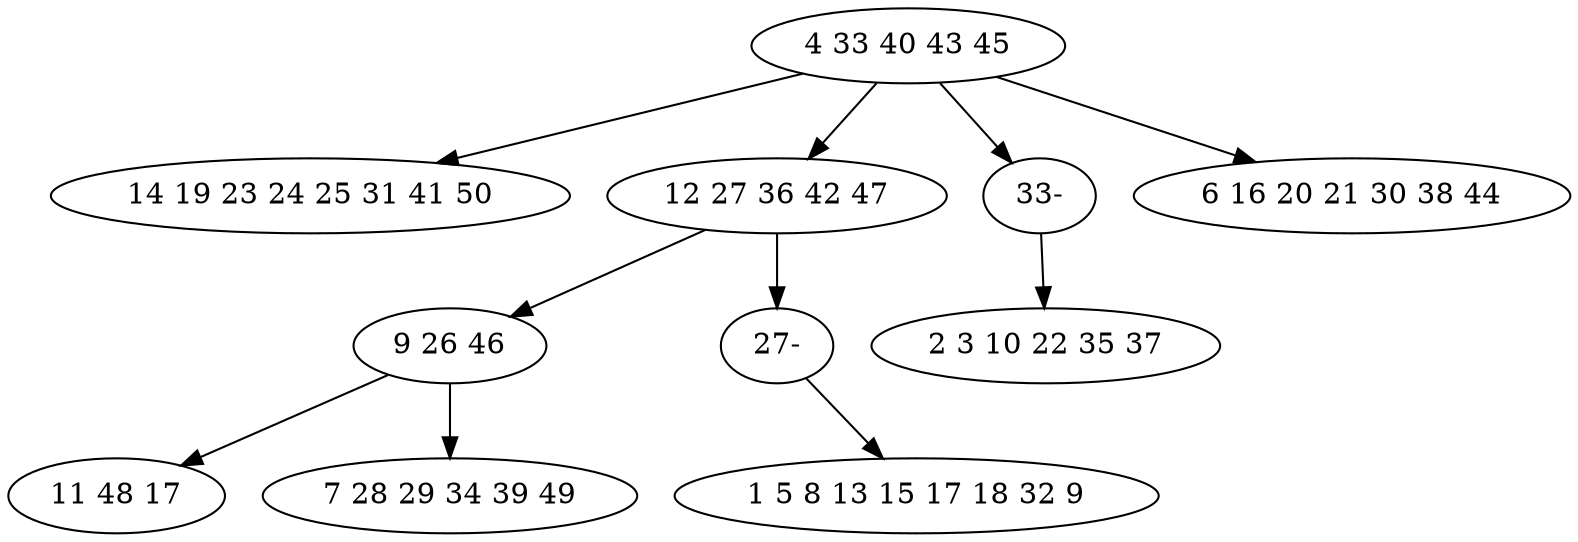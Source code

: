 digraph true_tree {
	"0" -> "1"
	"0" -> "2"
	"0" -> "9"
	"2" -> "4"
	"4" -> "5"
	"2" -> "10"
	"4" -> "7"
	"0" -> "8"
	"9" -> "3"
	"10" -> "6"
	"0" [label="4 33 40 43 45"];
	"1" [label="14 19 23 24 25 31 41 50"];
	"2" [label="12 27 36 42 47"];
	"3" [label="2 3 10 22 35 37"];
	"4" [label="9 26 46"];
	"5" [label="11 48 17"];
	"6" [label="1 5 8 13 15 17 18 32 9"];
	"7" [label="7 28 29 34 39 49"];
	"8" [label="6 16 20 21 30 38 44"];
	"9" [label="33-"];
	"10" [label="27-"];
}
